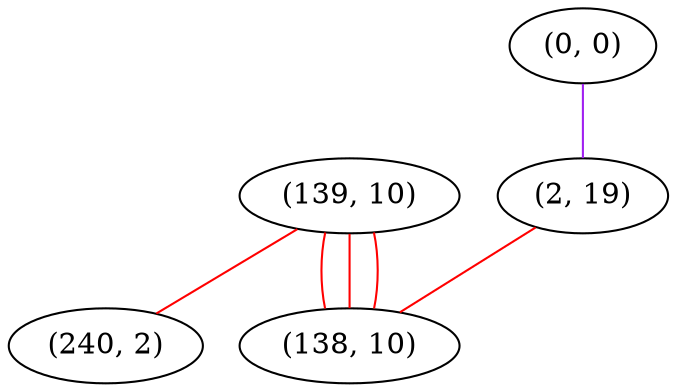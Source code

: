 graph "" {
"(139, 10)";
"(0, 0)";
"(2, 19)";
"(240, 2)";
"(138, 10)";
"(139, 10)" -- "(240, 2)"  [color=red, key=0, weight=1];
"(139, 10)" -- "(138, 10)"  [color=red, key=0, weight=1];
"(139, 10)" -- "(138, 10)"  [color=red, key=1, weight=1];
"(139, 10)" -- "(138, 10)"  [color=red, key=2, weight=1];
"(0, 0)" -- "(2, 19)"  [color=purple, key=0, weight=4];
"(2, 19)" -- "(138, 10)"  [color=red, key=0, weight=1];
}
